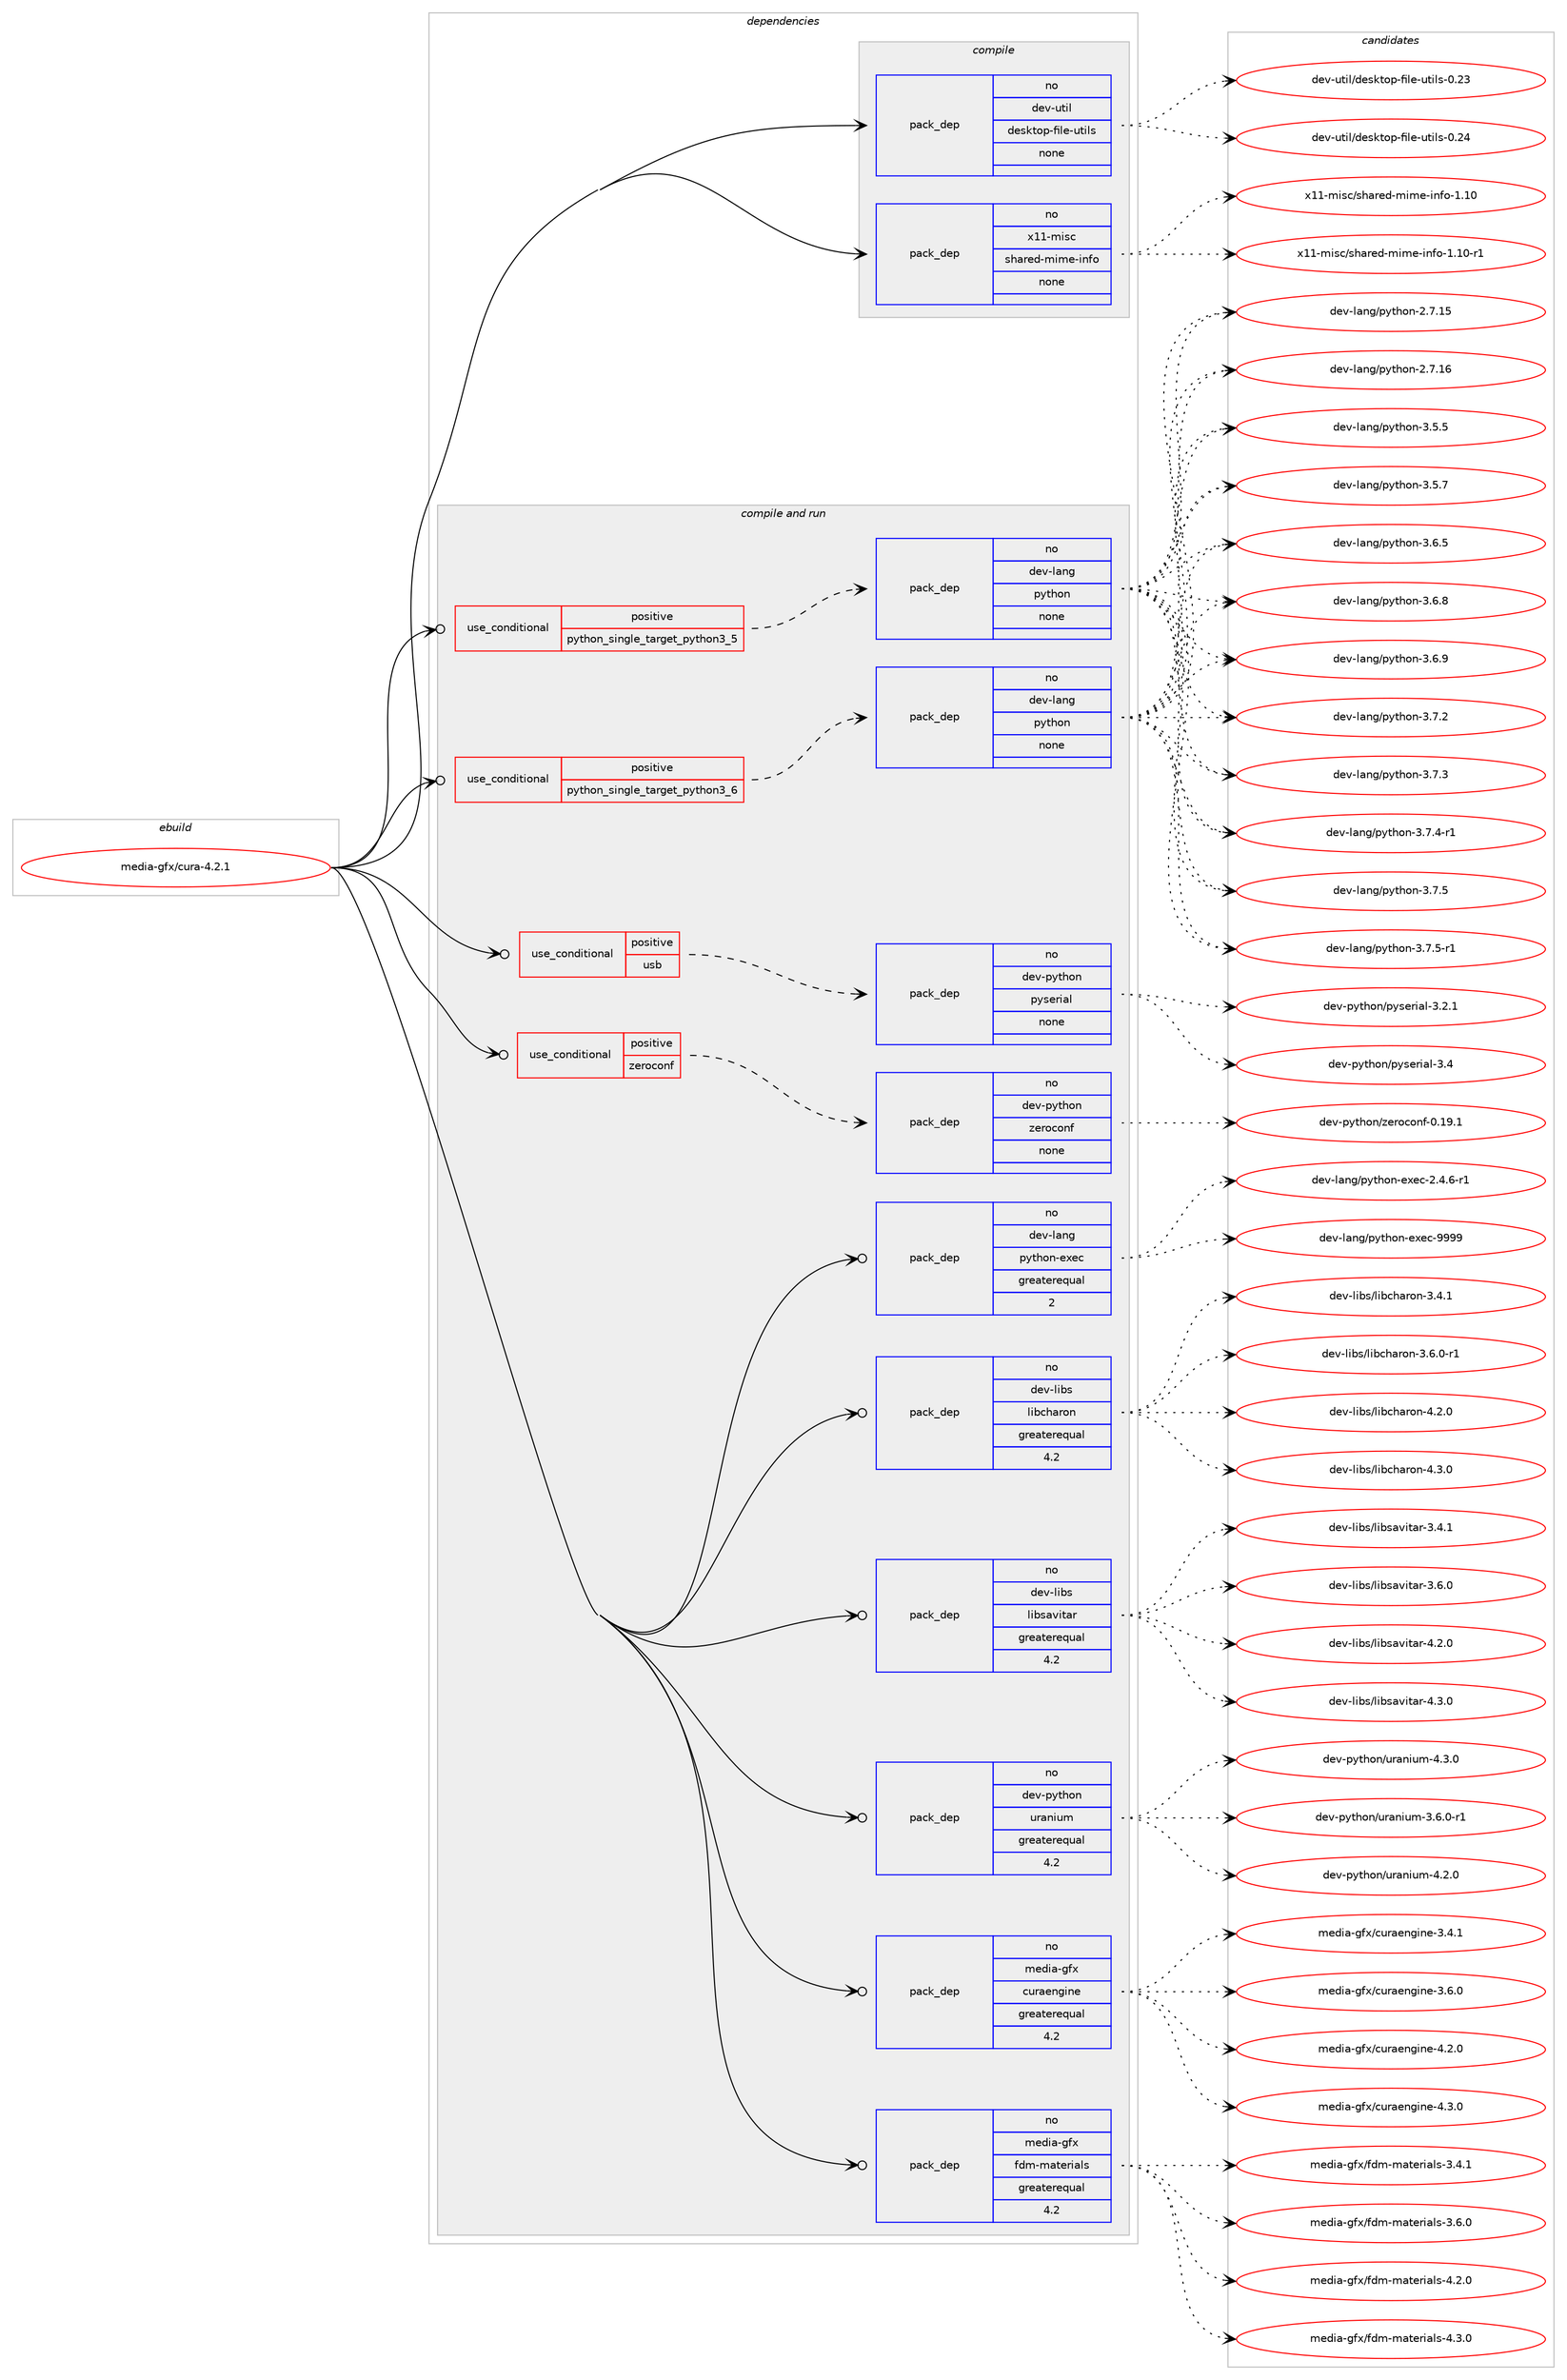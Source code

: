 digraph prolog {

# *************
# Graph options
# *************

newrank=true;
concentrate=true;
compound=true;
graph [rankdir=LR,fontname=Helvetica,fontsize=10,ranksep=1.5];#, ranksep=2.5, nodesep=0.2];
edge  [arrowhead=vee];
node  [fontname=Helvetica,fontsize=10];

# **********
# The ebuild
# **********

subgraph cluster_leftcol {
color=gray;
rank=same;
label=<<i>ebuild</i>>;
id [label="media-gfx/cura-4.2.1", color=red, width=4, href="../media-gfx/cura-4.2.1.svg"];
}

# ****************
# The dependencies
# ****************

subgraph cluster_midcol {
color=gray;
label=<<i>dependencies</i>>;
subgraph cluster_compile {
fillcolor="#eeeeee";
style=filled;
label=<<i>compile</i>>;
subgraph pack575277 {
dependency778247 [label=<<TABLE BORDER="0" CELLBORDER="1" CELLSPACING="0" CELLPADDING="4" WIDTH="220"><TR><TD ROWSPAN="6" CELLPADDING="30">pack_dep</TD></TR><TR><TD WIDTH="110">no</TD></TR><TR><TD>dev-util</TD></TR><TR><TD>desktop-file-utils</TD></TR><TR><TD>none</TD></TR><TR><TD></TD></TR></TABLE>>, shape=none, color=blue];
}
id:e -> dependency778247:w [weight=20,style="solid",arrowhead="vee"];
subgraph pack575278 {
dependency778248 [label=<<TABLE BORDER="0" CELLBORDER="1" CELLSPACING="0" CELLPADDING="4" WIDTH="220"><TR><TD ROWSPAN="6" CELLPADDING="30">pack_dep</TD></TR><TR><TD WIDTH="110">no</TD></TR><TR><TD>x11-misc</TD></TR><TR><TD>shared-mime-info</TD></TR><TR><TD>none</TD></TR><TR><TD></TD></TR></TABLE>>, shape=none, color=blue];
}
id:e -> dependency778248:w [weight=20,style="solid",arrowhead="vee"];
}
subgraph cluster_compileandrun {
fillcolor="#eeeeee";
style=filled;
label=<<i>compile and run</i>>;
subgraph cond189445 {
dependency778249 [label=<<TABLE BORDER="0" CELLBORDER="1" CELLSPACING="0" CELLPADDING="4"><TR><TD ROWSPAN="3" CELLPADDING="10">use_conditional</TD></TR><TR><TD>positive</TD></TR><TR><TD>python_single_target_python3_5</TD></TR></TABLE>>, shape=none, color=red];
subgraph pack575279 {
dependency778250 [label=<<TABLE BORDER="0" CELLBORDER="1" CELLSPACING="0" CELLPADDING="4" WIDTH="220"><TR><TD ROWSPAN="6" CELLPADDING="30">pack_dep</TD></TR><TR><TD WIDTH="110">no</TD></TR><TR><TD>dev-lang</TD></TR><TR><TD>python</TD></TR><TR><TD>none</TD></TR><TR><TD></TD></TR></TABLE>>, shape=none, color=blue];
}
dependency778249:e -> dependency778250:w [weight=20,style="dashed",arrowhead="vee"];
}
id:e -> dependency778249:w [weight=20,style="solid",arrowhead="odotvee"];
subgraph cond189446 {
dependency778251 [label=<<TABLE BORDER="0" CELLBORDER="1" CELLSPACING="0" CELLPADDING="4"><TR><TD ROWSPAN="3" CELLPADDING="10">use_conditional</TD></TR><TR><TD>positive</TD></TR><TR><TD>python_single_target_python3_6</TD></TR></TABLE>>, shape=none, color=red];
subgraph pack575280 {
dependency778252 [label=<<TABLE BORDER="0" CELLBORDER="1" CELLSPACING="0" CELLPADDING="4" WIDTH="220"><TR><TD ROWSPAN="6" CELLPADDING="30">pack_dep</TD></TR><TR><TD WIDTH="110">no</TD></TR><TR><TD>dev-lang</TD></TR><TR><TD>python</TD></TR><TR><TD>none</TD></TR><TR><TD></TD></TR></TABLE>>, shape=none, color=blue];
}
dependency778251:e -> dependency778252:w [weight=20,style="dashed",arrowhead="vee"];
}
id:e -> dependency778251:w [weight=20,style="solid",arrowhead="odotvee"];
subgraph cond189447 {
dependency778253 [label=<<TABLE BORDER="0" CELLBORDER="1" CELLSPACING="0" CELLPADDING="4"><TR><TD ROWSPAN="3" CELLPADDING="10">use_conditional</TD></TR><TR><TD>positive</TD></TR><TR><TD>usb</TD></TR></TABLE>>, shape=none, color=red];
subgraph pack575281 {
dependency778254 [label=<<TABLE BORDER="0" CELLBORDER="1" CELLSPACING="0" CELLPADDING="4" WIDTH="220"><TR><TD ROWSPAN="6" CELLPADDING="30">pack_dep</TD></TR><TR><TD WIDTH="110">no</TD></TR><TR><TD>dev-python</TD></TR><TR><TD>pyserial</TD></TR><TR><TD>none</TD></TR><TR><TD></TD></TR></TABLE>>, shape=none, color=blue];
}
dependency778253:e -> dependency778254:w [weight=20,style="dashed",arrowhead="vee"];
}
id:e -> dependency778253:w [weight=20,style="solid",arrowhead="odotvee"];
subgraph cond189448 {
dependency778255 [label=<<TABLE BORDER="0" CELLBORDER="1" CELLSPACING="0" CELLPADDING="4"><TR><TD ROWSPAN="3" CELLPADDING="10">use_conditional</TD></TR><TR><TD>positive</TD></TR><TR><TD>zeroconf</TD></TR></TABLE>>, shape=none, color=red];
subgraph pack575282 {
dependency778256 [label=<<TABLE BORDER="0" CELLBORDER="1" CELLSPACING="0" CELLPADDING="4" WIDTH="220"><TR><TD ROWSPAN="6" CELLPADDING="30">pack_dep</TD></TR><TR><TD WIDTH="110">no</TD></TR><TR><TD>dev-python</TD></TR><TR><TD>zeroconf</TD></TR><TR><TD>none</TD></TR><TR><TD></TD></TR></TABLE>>, shape=none, color=blue];
}
dependency778255:e -> dependency778256:w [weight=20,style="dashed",arrowhead="vee"];
}
id:e -> dependency778255:w [weight=20,style="solid",arrowhead="odotvee"];
subgraph pack575283 {
dependency778257 [label=<<TABLE BORDER="0" CELLBORDER="1" CELLSPACING="0" CELLPADDING="4" WIDTH="220"><TR><TD ROWSPAN="6" CELLPADDING="30">pack_dep</TD></TR><TR><TD WIDTH="110">no</TD></TR><TR><TD>dev-lang</TD></TR><TR><TD>python-exec</TD></TR><TR><TD>greaterequal</TD></TR><TR><TD>2</TD></TR></TABLE>>, shape=none, color=blue];
}
id:e -> dependency778257:w [weight=20,style="solid",arrowhead="odotvee"];
subgraph pack575284 {
dependency778258 [label=<<TABLE BORDER="0" CELLBORDER="1" CELLSPACING="0" CELLPADDING="4" WIDTH="220"><TR><TD ROWSPAN="6" CELLPADDING="30">pack_dep</TD></TR><TR><TD WIDTH="110">no</TD></TR><TR><TD>dev-libs</TD></TR><TR><TD>libcharon</TD></TR><TR><TD>greaterequal</TD></TR><TR><TD>4.2</TD></TR></TABLE>>, shape=none, color=blue];
}
id:e -> dependency778258:w [weight=20,style="solid",arrowhead="odotvee"];
subgraph pack575285 {
dependency778259 [label=<<TABLE BORDER="0" CELLBORDER="1" CELLSPACING="0" CELLPADDING="4" WIDTH="220"><TR><TD ROWSPAN="6" CELLPADDING="30">pack_dep</TD></TR><TR><TD WIDTH="110">no</TD></TR><TR><TD>dev-libs</TD></TR><TR><TD>libsavitar</TD></TR><TR><TD>greaterequal</TD></TR><TR><TD>4.2</TD></TR></TABLE>>, shape=none, color=blue];
}
id:e -> dependency778259:w [weight=20,style="solid",arrowhead="odotvee"];
subgraph pack575286 {
dependency778260 [label=<<TABLE BORDER="0" CELLBORDER="1" CELLSPACING="0" CELLPADDING="4" WIDTH="220"><TR><TD ROWSPAN="6" CELLPADDING="30">pack_dep</TD></TR><TR><TD WIDTH="110">no</TD></TR><TR><TD>dev-python</TD></TR><TR><TD>uranium</TD></TR><TR><TD>greaterequal</TD></TR><TR><TD>4.2</TD></TR></TABLE>>, shape=none, color=blue];
}
id:e -> dependency778260:w [weight=20,style="solid",arrowhead="odotvee"];
subgraph pack575287 {
dependency778261 [label=<<TABLE BORDER="0" CELLBORDER="1" CELLSPACING="0" CELLPADDING="4" WIDTH="220"><TR><TD ROWSPAN="6" CELLPADDING="30">pack_dep</TD></TR><TR><TD WIDTH="110">no</TD></TR><TR><TD>media-gfx</TD></TR><TR><TD>curaengine</TD></TR><TR><TD>greaterequal</TD></TR><TR><TD>4.2</TD></TR></TABLE>>, shape=none, color=blue];
}
id:e -> dependency778261:w [weight=20,style="solid",arrowhead="odotvee"];
subgraph pack575288 {
dependency778262 [label=<<TABLE BORDER="0" CELLBORDER="1" CELLSPACING="0" CELLPADDING="4" WIDTH="220"><TR><TD ROWSPAN="6" CELLPADDING="30">pack_dep</TD></TR><TR><TD WIDTH="110">no</TD></TR><TR><TD>media-gfx</TD></TR><TR><TD>fdm-materials</TD></TR><TR><TD>greaterequal</TD></TR><TR><TD>4.2</TD></TR></TABLE>>, shape=none, color=blue];
}
id:e -> dependency778262:w [weight=20,style="solid",arrowhead="odotvee"];
}
subgraph cluster_run {
fillcolor="#eeeeee";
style=filled;
label=<<i>run</i>>;
}
}

# **************
# The candidates
# **************

subgraph cluster_choices {
rank=same;
color=gray;
label=<<i>candidates</i>>;

subgraph choice575277 {
color=black;
nodesep=1;
choice100101118451171161051084710010111510711611111245102105108101451171161051081154548465051 [label="dev-util/desktop-file-utils-0.23", color=red, width=4,href="../dev-util/desktop-file-utils-0.23.svg"];
choice100101118451171161051084710010111510711611111245102105108101451171161051081154548465052 [label="dev-util/desktop-file-utils-0.24", color=red, width=4,href="../dev-util/desktop-file-utils-0.24.svg"];
dependency778247:e -> choice100101118451171161051084710010111510711611111245102105108101451171161051081154548465051:w [style=dotted,weight="100"];
dependency778247:e -> choice100101118451171161051084710010111510711611111245102105108101451171161051081154548465052:w [style=dotted,weight="100"];
}
subgraph choice575278 {
color=black;
nodesep=1;
choice12049494510910511599471151049711410110045109105109101451051101021114549464948 [label="x11-misc/shared-mime-info-1.10", color=red, width=4,href="../x11-misc/shared-mime-info-1.10.svg"];
choice120494945109105115994711510497114101100451091051091014510511010211145494649484511449 [label="x11-misc/shared-mime-info-1.10-r1", color=red, width=4,href="../x11-misc/shared-mime-info-1.10-r1.svg"];
dependency778248:e -> choice12049494510910511599471151049711410110045109105109101451051101021114549464948:w [style=dotted,weight="100"];
dependency778248:e -> choice120494945109105115994711510497114101100451091051091014510511010211145494649484511449:w [style=dotted,weight="100"];
}
subgraph choice575279 {
color=black;
nodesep=1;
choice10010111845108971101034711212111610411111045504655464953 [label="dev-lang/python-2.7.15", color=red, width=4,href="../dev-lang/python-2.7.15.svg"];
choice10010111845108971101034711212111610411111045504655464954 [label="dev-lang/python-2.7.16", color=red, width=4,href="../dev-lang/python-2.7.16.svg"];
choice100101118451089711010347112121116104111110455146534653 [label="dev-lang/python-3.5.5", color=red, width=4,href="../dev-lang/python-3.5.5.svg"];
choice100101118451089711010347112121116104111110455146534655 [label="dev-lang/python-3.5.7", color=red, width=4,href="../dev-lang/python-3.5.7.svg"];
choice100101118451089711010347112121116104111110455146544653 [label="dev-lang/python-3.6.5", color=red, width=4,href="../dev-lang/python-3.6.5.svg"];
choice100101118451089711010347112121116104111110455146544656 [label="dev-lang/python-3.6.8", color=red, width=4,href="../dev-lang/python-3.6.8.svg"];
choice100101118451089711010347112121116104111110455146544657 [label="dev-lang/python-3.6.9", color=red, width=4,href="../dev-lang/python-3.6.9.svg"];
choice100101118451089711010347112121116104111110455146554650 [label="dev-lang/python-3.7.2", color=red, width=4,href="../dev-lang/python-3.7.2.svg"];
choice100101118451089711010347112121116104111110455146554651 [label="dev-lang/python-3.7.3", color=red, width=4,href="../dev-lang/python-3.7.3.svg"];
choice1001011184510897110103471121211161041111104551465546524511449 [label="dev-lang/python-3.7.4-r1", color=red, width=4,href="../dev-lang/python-3.7.4-r1.svg"];
choice100101118451089711010347112121116104111110455146554653 [label="dev-lang/python-3.7.5", color=red, width=4,href="../dev-lang/python-3.7.5.svg"];
choice1001011184510897110103471121211161041111104551465546534511449 [label="dev-lang/python-3.7.5-r1", color=red, width=4,href="../dev-lang/python-3.7.5-r1.svg"];
dependency778250:e -> choice10010111845108971101034711212111610411111045504655464953:w [style=dotted,weight="100"];
dependency778250:e -> choice10010111845108971101034711212111610411111045504655464954:w [style=dotted,weight="100"];
dependency778250:e -> choice100101118451089711010347112121116104111110455146534653:w [style=dotted,weight="100"];
dependency778250:e -> choice100101118451089711010347112121116104111110455146534655:w [style=dotted,weight="100"];
dependency778250:e -> choice100101118451089711010347112121116104111110455146544653:w [style=dotted,weight="100"];
dependency778250:e -> choice100101118451089711010347112121116104111110455146544656:w [style=dotted,weight="100"];
dependency778250:e -> choice100101118451089711010347112121116104111110455146544657:w [style=dotted,weight="100"];
dependency778250:e -> choice100101118451089711010347112121116104111110455146554650:w [style=dotted,weight="100"];
dependency778250:e -> choice100101118451089711010347112121116104111110455146554651:w [style=dotted,weight="100"];
dependency778250:e -> choice1001011184510897110103471121211161041111104551465546524511449:w [style=dotted,weight="100"];
dependency778250:e -> choice100101118451089711010347112121116104111110455146554653:w [style=dotted,weight="100"];
dependency778250:e -> choice1001011184510897110103471121211161041111104551465546534511449:w [style=dotted,weight="100"];
}
subgraph choice575280 {
color=black;
nodesep=1;
choice10010111845108971101034711212111610411111045504655464953 [label="dev-lang/python-2.7.15", color=red, width=4,href="../dev-lang/python-2.7.15.svg"];
choice10010111845108971101034711212111610411111045504655464954 [label="dev-lang/python-2.7.16", color=red, width=4,href="../dev-lang/python-2.7.16.svg"];
choice100101118451089711010347112121116104111110455146534653 [label="dev-lang/python-3.5.5", color=red, width=4,href="../dev-lang/python-3.5.5.svg"];
choice100101118451089711010347112121116104111110455146534655 [label="dev-lang/python-3.5.7", color=red, width=4,href="../dev-lang/python-3.5.7.svg"];
choice100101118451089711010347112121116104111110455146544653 [label="dev-lang/python-3.6.5", color=red, width=4,href="../dev-lang/python-3.6.5.svg"];
choice100101118451089711010347112121116104111110455146544656 [label="dev-lang/python-3.6.8", color=red, width=4,href="../dev-lang/python-3.6.8.svg"];
choice100101118451089711010347112121116104111110455146544657 [label="dev-lang/python-3.6.9", color=red, width=4,href="../dev-lang/python-3.6.9.svg"];
choice100101118451089711010347112121116104111110455146554650 [label="dev-lang/python-3.7.2", color=red, width=4,href="../dev-lang/python-3.7.2.svg"];
choice100101118451089711010347112121116104111110455146554651 [label="dev-lang/python-3.7.3", color=red, width=4,href="../dev-lang/python-3.7.3.svg"];
choice1001011184510897110103471121211161041111104551465546524511449 [label="dev-lang/python-3.7.4-r1", color=red, width=4,href="../dev-lang/python-3.7.4-r1.svg"];
choice100101118451089711010347112121116104111110455146554653 [label="dev-lang/python-3.7.5", color=red, width=4,href="../dev-lang/python-3.7.5.svg"];
choice1001011184510897110103471121211161041111104551465546534511449 [label="dev-lang/python-3.7.5-r1", color=red, width=4,href="../dev-lang/python-3.7.5-r1.svg"];
dependency778252:e -> choice10010111845108971101034711212111610411111045504655464953:w [style=dotted,weight="100"];
dependency778252:e -> choice10010111845108971101034711212111610411111045504655464954:w [style=dotted,weight="100"];
dependency778252:e -> choice100101118451089711010347112121116104111110455146534653:w [style=dotted,weight="100"];
dependency778252:e -> choice100101118451089711010347112121116104111110455146534655:w [style=dotted,weight="100"];
dependency778252:e -> choice100101118451089711010347112121116104111110455146544653:w [style=dotted,weight="100"];
dependency778252:e -> choice100101118451089711010347112121116104111110455146544656:w [style=dotted,weight="100"];
dependency778252:e -> choice100101118451089711010347112121116104111110455146544657:w [style=dotted,weight="100"];
dependency778252:e -> choice100101118451089711010347112121116104111110455146554650:w [style=dotted,weight="100"];
dependency778252:e -> choice100101118451089711010347112121116104111110455146554651:w [style=dotted,weight="100"];
dependency778252:e -> choice1001011184510897110103471121211161041111104551465546524511449:w [style=dotted,weight="100"];
dependency778252:e -> choice100101118451089711010347112121116104111110455146554653:w [style=dotted,weight="100"];
dependency778252:e -> choice1001011184510897110103471121211161041111104551465546534511449:w [style=dotted,weight="100"];
}
subgraph choice575281 {
color=black;
nodesep=1;
choice100101118451121211161041111104711212111510111410597108455146504649 [label="dev-python/pyserial-3.2.1", color=red, width=4,href="../dev-python/pyserial-3.2.1.svg"];
choice10010111845112121116104111110471121211151011141059710845514652 [label="dev-python/pyserial-3.4", color=red, width=4,href="../dev-python/pyserial-3.4.svg"];
dependency778254:e -> choice100101118451121211161041111104711212111510111410597108455146504649:w [style=dotted,weight="100"];
dependency778254:e -> choice10010111845112121116104111110471121211151011141059710845514652:w [style=dotted,weight="100"];
}
subgraph choice575282 {
color=black;
nodesep=1;
choice10010111845112121116104111110471221011141119911111010245484649574649 [label="dev-python/zeroconf-0.19.1", color=red, width=4,href="../dev-python/zeroconf-0.19.1.svg"];
dependency778256:e -> choice10010111845112121116104111110471221011141119911111010245484649574649:w [style=dotted,weight="100"];
}
subgraph choice575283 {
color=black;
nodesep=1;
choice10010111845108971101034711212111610411111045101120101994550465246544511449 [label="dev-lang/python-exec-2.4.6-r1", color=red, width=4,href="../dev-lang/python-exec-2.4.6-r1.svg"];
choice10010111845108971101034711212111610411111045101120101994557575757 [label="dev-lang/python-exec-9999", color=red, width=4,href="../dev-lang/python-exec-9999.svg"];
dependency778257:e -> choice10010111845108971101034711212111610411111045101120101994550465246544511449:w [style=dotted,weight="100"];
dependency778257:e -> choice10010111845108971101034711212111610411111045101120101994557575757:w [style=dotted,weight="100"];
}
subgraph choice575284 {
color=black;
nodesep=1;
choice100101118451081059811547108105989910497114111110455146524649 [label="dev-libs/libcharon-3.4.1", color=red, width=4,href="../dev-libs/libcharon-3.4.1.svg"];
choice1001011184510810598115471081059899104971141111104551465446484511449 [label="dev-libs/libcharon-3.6.0-r1", color=red, width=4,href="../dev-libs/libcharon-3.6.0-r1.svg"];
choice100101118451081059811547108105989910497114111110455246504648 [label="dev-libs/libcharon-4.2.0", color=red, width=4,href="../dev-libs/libcharon-4.2.0.svg"];
choice100101118451081059811547108105989910497114111110455246514648 [label="dev-libs/libcharon-4.3.0", color=red, width=4,href="../dev-libs/libcharon-4.3.0.svg"];
dependency778258:e -> choice100101118451081059811547108105989910497114111110455146524649:w [style=dotted,weight="100"];
dependency778258:e -> choice1001011184510810598115471081059899104971141111104551465446484511449:w [style=dotted,weight="100"];
dependency778258:e -> choice100101118451081059811547108105989910497114111110455246504648:w [style=dotted,weight="100"];
dependency778258:e -> choice100101118451081059811547108105989910497114111110455246514648:w [style=dotted,weight="100"];
}
subgraph choice575285 {
color=black;
nodesep=1;
choice100101118451081059811547108105981159711810511697114455146524649 [label="dev-libs/libsavitar-3.4.1", color=red, width=4,href="../dev-libs/libsavitar-3.4.1.svg"];
choice100101118451081059811547108105981159711810511697114455146544648 [label="dev-libs/libsavitar-3.6.0", color=red, width=4,href="../dev-libs/libsavitar-3.6.0.svg"];
choice100101118451081059811547108105981159711810511697114455246504648 [label="dev-libs/libsavitar-4.2.0", color=red, width=4,href="../dev-libs/libsavitar-4.2.0.svg"];
choice100101118451081059811547108105981159711810511697114455246514648 [label="dev-libs/libsavitar-4.3.0", color=red, width=4,href="../dev-libs/libsavitar-4.3.0.svg"];
dependency778259:e -> choice100101118451081059811547108105981159711810511697114455146524649:w [style=dotted,weight="100"];
dependency778259:e -> choice100101118451081059811547108105981159711810511697114455146544648:w [style=dotted,weight="100"];
dependency778259:e -> choice100101118451081059811547108105981159711810511697114455246504648:w [style=dotted,weight="100"];
dependency778259:e -> choice100101118451081059811547108105981159711810511697114455246514648:w [style=dotted,weight="100"];
}
subgraph choice575286 {
color=black;
nodesep=1;
choice1001011184511212111610411111047117114971101051171094551465446484511449 [label="dev-python/uranium-3.6.0-r1", color=red, width=4,href="../dev-python/uranium-3.6.0-r1.svg"];
choice100101118451121211161041111104711711497110105117109455246504648 [label="dev-python/uranium-4.2.0", color=red, width=4,href="../dev-python/uranium-4.2.0.svg"];
choice100101118451121211161041111104711711497110105117109455246514648 [label="dev-python/uranium-4.3.0", color=red, width=4,href="../dev-python/uranium-4.3.0.svg"];
dependency778260:e -> choice1001011184511212111610411111047117114971101051171094551465446484511449:w [style=dotted,weight="100"];
dependency778260:e -> choice100101118451121211161041111104711711497110105117109455246504648:w [style=dotted,weight="100"];
dependency778260:e -> choice100101118451121211161041111104711711497110105117109455246514648:w [style=dotted,weight="100"];
}
subgraph choice575287 {
color=black;
nodesep=1;
choice1091011001059745103102120479911711497101110103105110101455146524649 [label="media-gfx/curaengine-3.4.1", color=red, width=4,href="../media-gfx/curaengine-3.4.1.svg"];
choice1091011001059745103102120479911711497101110103105110101455146544648 [label="media-gfx/curaengine-3.6.0", color=red, width=4,href="../media-gfx/curaengine-3.6.0.svg"];
choice1091011001059745103102120479911711497101110103105110101455246504648 [label="media-gfx/curaengine-4.2.0", color=red, width=4,href="../media-gfx/curaengine-4.2.0.svg"];
choice1091011001059745103102120479911711497101110103105110101455246514648 [label="media-gfx/curaengine-4.3.0", color=red, width=4,href="../media-gfx/curaengine-4.3.0.svg"];
dependency778261:e -> choice1091011001059745103102120479911711497101110103105110101455146524649:w [style=dotted,weight="100"];
dependency778261:e -> choice1091011001059745103102120479911711497101110103105110101455146544648:w [style=dotted,weight="100"];
dependency778261:e -> choice1091011001059745103102120479911711497101110103105110101455246504648:w [style=dotted,weight="100"];
dependency778261:e -> choice1091011001059745103102120479911711497101110103105110101455246514648:w [style=dotted,weight="100"];
}
subgraph choice575288 {
color=black;
nodesep=1;
choice109101100105974510310212047102100109451099711610111410597108115455146524649 [label="media-gfx/fdm-materials-3.4.1", color=red, width=4,href="../media-gfx/fdm-materials-3.4.1.svg"];
choice109101100105974510310212047102100109451099711610111410597108115455146544648 [label="media-gfx/fdm-materials-3.6.0", color=red, width=4,href="../media-gfx/fdm-materials-3.6.0.svg"];
choice109101100105974510310212047102100109451099711610111410597108115455246504648 [label="media-gfx/fdm-materials-4.2.0", color=red, width=4,href="../media-gfx/fdm-materials-4.2.0.svg"];
choice109101100105974510310212047102100109451099711610111410597108115455246514648 [label="media-gfx/fdm-materials-4.3.0", color=red, width=4,href="../media-gfx/fdm-materials-4.3.0.svg"];
dependency778262:e -> choice109101100105974510310212047102100109451099711610111410597108115455146524649:w [style=dotted,weight="100"];
dependency778262:e -> choice109101100105974510310212047102100109451099711610111410597108115455146544648:w [style=dotted,weight="100"];
dependency778262:e -> choice109101100105974510310212047102100109451099711610111410597108115455246504648:w [style=dotted,weight="100"];
dependency778262:e -> choice109101100105974510310212047102100109451099711610111410597108115455246514648:w [style=dotted,weight="100"];
}
}

}
